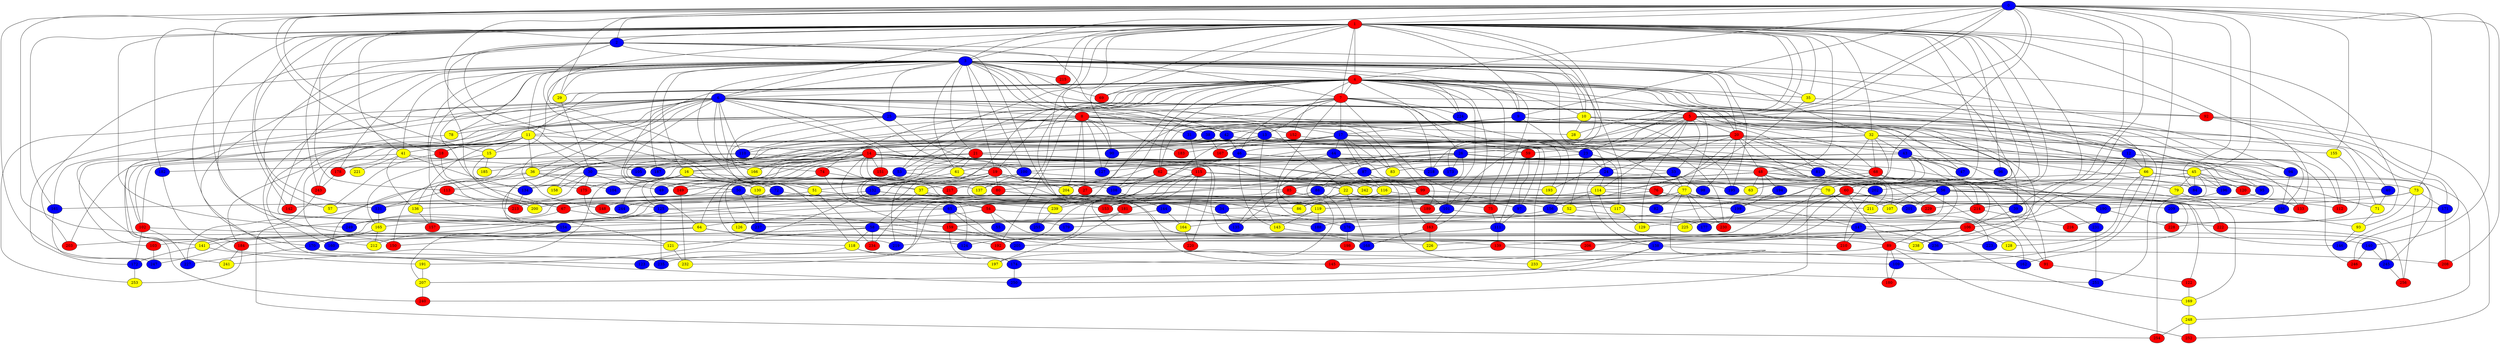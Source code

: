 graph {
0 [style = filled fillcolor = blue];
1 [style = filled fillcolor = red];
2 [style = filled fillcolor = blue];
3 [style = filled fillcolor = blue];
4 [style = filled fillcolor = red];
5 [style = filled fillcolor = red];
6 [style = filled fillcolor = blue];
7 [style = filled fillcolor = red];
8 [style = filled fillcolor = red];
9 [style = filled fillcolor = blue];
10 [style = filled fillcolor = yellow];
11 [style = filled fillcolor = yellow];
12 [style = filled fillcolor = blue];
13 [style = filled fillcolor = blue];
14 [style = filled fillcolor = red];
15 [style = filled fillcolor = yellow];
16 [style = filled fillcolor = yellow];
17 [style = filled fillcolor = blue];
18 [style = filled fillcolor = red];
19 [style = filled fillcolor = red];
20 [style = filled fillcolor = red];
21 [style = filled fillcolor = red];
22 [style = filled fillcolor = yellow];
23 [style = filled fillcolor = blue];
24 [style = filled fillcolor = blue];
25 [style = filled fillcolor = blue];
26 [style = filled fillcolor = blue];
27 [style = filled fillcolor = red];
28 [style = filled fillcolor = yellow];
29 [style = filled fillcolor = yellow];
30 [style = filled fillcolor = blue];
31 [style = filled fillcolor = blue];
32 [style = filled fillcolor = yellow];
33 [style = filled fillcolor = blue];
34 [style = filled fillcolor = blue];
35 [style = filled fillcolor = yellow];
36 [style = filled fillcolor = yellow];
37 [style = filled fillcolor = yellow];
38 [style = filled fillcolor = blue];
39 [style = filled fillcolor = blue];
40 [style = filled fillcolor = blue];
41 [style = filled fillcolor = yellow];
42 [style = filled fillcolor = blue];
43 [style = filled fillcolor = blue];
44 [style = filled fillcolor = blue];
45 [style = filled fillcolor = yellow];
46 [style = filled fillcolor = blue];
47 [style = filled fillcolor = blue];
48 [style = filled fillcolor = red];
49 [style = filled fillcolor = blue];
50 [style = filled fillcolor = blue];
51 [style = filled fillcolor = yellow];
52 [style = filled fillcolor = yellow];
53 [style = filled fillcolor = blue];
54 [style = filled fillcolor = red];
55 [style = filled fillcolor = blue];
56 [style = filled fillcolor = blue];
57 [style = filled fillcolor = yellow];
58 [style = filled fillcolor = blue];
59 [style = filled fillcolor = red];
60 [style = filled fillcolor = red];
61 [style = filled fillcolor = yellow];
62 [style = filled fillcolor = red];
63 [style = filled fillcolor = yellow];
64 [style = filled fillcolor = yellow];
65 [style = filled fillcolor = blue];
66 [style = filled fillcolor = yellow];
67 [style = filled fillcolor = red];
68 [style = filled fillcolor = red];
69 [style = filled fillcolor = red];
70 [style = filled fillcolor = yellow];
71 [style = filled fillcolor = yellow];
72 [style = filled fillcolor = blue];
73 [style = filled fillcolor = yellow];
74 [style = filled fillcolor = red];
75 [style = filled fillcolor = red];
76 [style = filled fillcolor = red];
77 [style = filled fillcolor = yellow];
78 [style = filled fillcolor = yellow];
79 [style = filled fillcolor = yellow];
80 [style = filled fillcolor = red];
81 [style = filled fillcolor = blue];
82 [style = filled fillcolor = blue];
83 [style = filled fillcolor = yellow];
84 [style = filled fillcolor = blue];
85 [style = filled fillcolor = red];
86 [style = filled fillcolor = yellow];
87 [style = filled fillcolor = blue];
88 [style = filled fillcolor = blue];
89 [style = filled fillcolor = red];
90 [style = filled fillcolor = blue];
91 [style = filled fillcolor = red];
92 [style = filled fillcolor = red];
93 [style = filled fillcolor = yellow];
94 [style = filled fillcolor = blue];
95 [style = filled fillcolor = blue];
96 [style = filled fillcolor = blue];
97 [style = filled fillcolor = blue];
98 [style = filled fillcolor = blue];
99 [style = filled fillcolor = red];
100 [style = filled fillcolor = blue];
101 [style = filled fillcolor = blue];
102 [style = filled fillcolor = red];
103 [style = filled fillcolor = red];
104 [style = filled fillcolor = blue];
105 [style = filled fillcolor = blue];
106 [style = filled fillcolor = red];
107 [style = filled fillcolor = yellow];
108 [style = filled fillcolor = blue];
109 [style = filled fillcolor = blue];
110 [style = filled fillcolor = blue];
111 [style = filled fillcolor = blue];
112 [style = filled fillcolor = red];
113 [style = filled fillcolor = red];
114 [style = filled fillcolor = yellow];
115 [style = filled fillcolor = red];
116 [style = filled fillcolor = yellow];
117 [style = filled fillcolor = yellow];
118 [style = filled fillcolor = yellow];
119 [style = filled fillcolor = yellow];
120 [style = filled fillcolor = red];
121 [style = filled fillcolor = yellow];
122 [style = filled fillcolor = red];
123 [style = filled fillcolor = blue];
124 [style = filled fillcolor = blue];
125 [style = filled fillcolor = blue];
126 [style = filled fillcolor = yellow];
127 [style = filled fillcolor = blue];
128 [style = filled fillcolor = yellow];
129 [style = filled fillcolor = yellow];
130 [style = filled fillcolor = yellow];
131 [style = filled fillcolor = blue];
132 [style = filled fillcolor = blue];
133 [style = filled fillcolor = red];
134 [style = filled fillcolor = blue];
135 [style = filled fillcolor = blue];
136 [style = filled fillcolor = yellow];
137 [style = filled fillcolor = yellow];
138 [style = filled fillcolor = blue];
139 [style = filled fillcolor = red];
140 [style = filled fillcolor = blue];
141 [style = filled fillcolor = yellow];
142 [style = filled fillcolor = red];
143 [style = filled fillcolor = yellow];
144 [style = filled fillcolor = blue];
145 [style = filled fillcolor = red];
146 [style = filled fillcolor = blue];
147 [style = filled fillcolor = blue];
148 [style = filled fillcolor = red];
149 [style = filled fillcolor = red];
150 [style = filled fillcolor = red];
151 [style = filled fillcolor = red];
152 [style = filled fillcolor = red];
153 [style = filled fillcolor = red];
154 [style = filled fillcolor = blue];
155 [style = filled fillcolor = yellow];
156 [style = filled fillcolor = blue];
157 [style = filled fillcolor = red];
158 [style = filled fillcolor = yellow];
159 [style = filled fillcolor = red];
160 [style = filled fillcolor = blue];
161 [style = filled fillcolor = blue];
162 [style = filled fillcolor = blue];
163 [style = filled fillcolor = red];
164 [style = filled fillcolor = yellow];
165 [style = filled fillcolor = yellow];
166 [style = filled fillcolor = yellow];
167 [style = filled fillcolor = red];
168 [style = filled fillcolor = blue];
169 [style = filled fillcolor = yellow];
170 [style = filled fillcolor = blue];
171 [style = filled fillcolor = blue];
172 [style = filled fillcolor = blue];
173 [style = filled fillcolor = blue];
174 [style = filled fillcolor = blue];
175 [style = filled fillcolor = red];
176 [style = filled fillcolor = blue];
177 [style = filled fillcolor = blue];
178 [style = filled fillcolor = red];
179 [style = filled fillcolor = blue];
180 [style = filled fillcolor = red];
181 [style = filled fillcolor = red];
182 [style = filled fillcolor = blue];
183 [style = filled fillcolor = red];
184 [style = filled fillcolor = red];
185 [style = filled fillcolor = yellow];
186 [style = filled fillcolor = blue];
187 [style = filled fillcolor = blue];
188 [style = filled fillcolor = blue];
189 [style = filled fillcolor = red];
190 [style = filled fillcolor = blue];
191 [style = filled fillcolor = yellow];
192 [style = filled fillcolor = red];
193 [style = filled fillcolor = yellow];
194 [style = filled fillcolor = blue];
195 [style = filled fillcolor = blue];
196 [style = filled fillcolor = blue];
197 [style = filled fillcolor = yellow];
198 [style = filled fillcolor = red];
199 [style = filled fillcolor = blue];
200 [style = filled fillcolor = yellow];
201 [style = filled fillcolor = blue];
202 [style = filled fillcolor = blue];
203 [style = filled fillcolor = red];
204 [style = filled fillcolor = yellow];
205 [style = filled fillcolor = blue];
206 [style = filled fillcolor = red];
207 [style = filled fillcolor = yellow];
208 [style = filled fillcolor = red];
209 [style = filled fillcolor = blue];
210 [style = filled fillcolor = red];
211 [style = filled fillcolor = yellow];
212 [style = filled fillcolor = yellow];
213 [style = filled fillcolor = red];
214 [style = filled fillcolor = red];
215 [style = filled fillcolor = red];
216 [style = filled fillcolor = red];
217 [style = filled fillcolor = red];
218 [style = filled fillcolor = blue];
219 [style = filled fillcolor = blue];
220 [style = filled fillcolor = red];
221 [style = filled fillcolor = yellow];
222 [style = filled fillcolor = red];
223 [style = filled fillcolor = blue];
224 [style = filled fillcolor = blue];
225 [style = filled fillcolor = yellow];
226 [style = filled fillcolor = yellow];
227 [style = filled fillcolor = blue];
228 [style = filled fillcolor = red];
229 [style = filled fillcolor = red];
230 [style = filled fillcolor = red];
231 [style = filled fillcolor = blue];
232 [style = filled fillcolor = yellow];
233 [style = filled fillcolor = yellow];
234 [style = filled fillcolor = red];
235 [style = filled fillcolor = blue];
236 [style = filled fillcolor = blue];
237 [style = filled fillcolor = blue];
238 [style = filled fillcolor = yellow];
239 [style = filled fillcolor = yellow];
240 [style = filled fillcolor = red];
241 [style = filled fillcolor = yellow];
242 [style = filled fillcolor = yellow];
243 [style = filled fillcolor = red];
244 [style = filled fillcolor = blue];
245 [style = filled fillcolor = blue];
246 [style = filled fillcolor = red];
247 [style = filled fillcolor = blue];
248 [style = filled fillcolor = yellow];
249 [style = filled fillcolor = blue];
250 [style = filled fillcolor = blue];
251 [style = filled fillcolor = blue];
252 [style = filled fillcolor = red];
253 [style = filled fillcolor = yellow];
254 [style = filled fillcolor = red];
255 [style = filled fillcolor = blue];
256 [style = filled fillcolor = red];
0 -- 199;
0 -- 4;
0 -- 3;
0 -- 2;
0 -- 1;
0 -- 5;
0 -- 9;
0 -- 15;
0 -- 18;
0 -- 28;
0 -- 29;
0 -- 39;
0 -- 45;
0 -- 73;
0 -- 84;
0 -- 105;
0 -- 118;
0 -- 140;
0 -- 150;
0 -- 155;
0 -- 177;
0 -- 208;
0 -- 218;
0 -- 241;
0 -- 251;
1 -- 2;
1 -- 3;
1 -- 4;
1 -- 5;
1 -- 6;
1 -- 7;
1 -- 8;
1 -- 9;
1 -- 10;
1 -- 23;
1 -- 32;
1 -- 35;
1 -- 40;
1 -- 41;
1 -- 48;
1 -- 52;
1 -- 53;
1 -- 56;
1 -- 63;
1 -- 69;
1 -- 90;
1 -- 96;
1 -- 101;
1 -- 107;
1 -- 113;
1 -- 131;
1 -- 133;
1 -- 142;
1 -- 145;
1 -- 153;
1 -- 161;
1 -- 166;
1 -- 170;
1 -- 173;
1 -- 182;
1 -- 202;
1 -- 215;
1 -- 228;
1 -- 243;
1 -- 249;
2 -- 3;
2 -- 7;
2 -- 34;
2 -- 42;
2 -- 57;
2 -- 65;
2 -- 67;
2 -- 72;
2 -- 92;
2 -- 154;
3 -- 4;
3 -- 6;
3 -- 10;
3 -- 11;
3 -- 12;
3 -- 15;
3 -- 16;
3 -- 17;
3 -- 19;
3 -- 20;
3 -- 21;
3 -- 22;
3 -- 24;
3 -- 25;
3 -- 29;
3 -- 31;
3 -- 32;
3 -- 35;
3 -- 38;
3 -- 41;
3 -- 51;
3 -- 58;
3 -- 61;
3 -- 69;
3 -- 75;
3 -- 78;
3 -- 94;
3 -- 100;
3 -- 117;
3 -- 125;
3 -- 178;
3 -- 187;
3 -- 195;
3 -- 200;
3 -- 203;
3 -- 213;
3 -- 215;
3 -- 224;
3 -- 250;
4 -- 5;
4 -- 6;
4 -- 7;
4 -- 9;
4 -- 10;
4 -- 11;
4 -- 12;
4 -- 19;
4 -- 20;
4 -- 26;
4 -- 29;
4 -- 35;
4 -- 47;
4 -- 53;
4 -- 62;
4 -- 66;
4 -- 69;
4 -- 74;
4 -- 75;
4 -- 77;
4 -- 92;
4 -- 101;
4 -- 108;
4 -- 112;
4 -- 132;
4 -- 137;
4 -- 149;
4 -- 152;
4 -- 163;
4 -- 192;
4 -- 224;
4 -- 235;
4 -- 239;
5 -- 12;
5 -- 20;
5 -- 26;
5 -- 31;
5 -- 32;
5 -- 33;
5 -- 38;
5 -- 46;
5 -- 94;
5 -- 95;
5 -- 114;
5 -- 124;
5 -- 129;
5 -- 146;
5 -- 167;
5 -- 186;
5 -- 193;
6 -- 8;
6 -- 11;
6 -- 18;
6 -- 25;
6 -- 27;
6 -- 36;
6 -- 37;
6 -- 50;
6 -- 59;
6 -- 60;
6 -- 66;
6 -- 68;
6 -- 74;
6 -- 78;
6 -- 99;
6 -- 100;
6 -- 110;
6 -- 121;
6 -- 141;
6 -- 142;
6 -- 148;
6 -- 151;
6 -- 161;
6 -- 172;
6 -- 236;
6 -- 253;
7 -- 8;
7 -- 13;
7 -- 17;
7 -- 23;
7 -- 25;
7 -- 37;
7 -- 46;
7 -- 82;
7 -- 162;
7 -- 193;
7 -- 218;
7 -- 224;
7 -- 225;
8 -- 13;
8 -- 27;
8 -- 28;
8 -- 39;
8 -- 83;
8 -- 90;
8 -- 110;
8 -- 127;
8 -- 130;
8 -- 158;
8 -- 166;
8 -- 183;
8 -- 204;
9 -- 17;
9 -- 31;
9 -- 95;
9 -- 154;
9 -- 156;
10 -- 16;
10 -- 28;
10 -- 42;
10 -- 62;
10 -- 71;
10 -- 81;
10 -- 195;
11 -- 14;
11 -- 15;
11 -- 18;
11 -- 30;
11 -- 36;
11 -- 102;
11 -- 136;
11 -- 203;
11 -- 212;
12 -- 66;
12 -- 106;
12 -- 133;
12 -- 147;
13 -- 14;
13 -- 23;
13 -- 77;
13 -- 84;
13 -- 97;
13 -- 110;
13 -- 124;
13 -- 143;
13 -- 149;
13 -- 167;
13 -- 184;
13 -- 209;
13 -- 246;
14 -- 16;
14 -- 19;
14 -- 22;
14 -- 30;
14 -- 33;
14 -- 36;
14 -- 45;
14 -- 49;
14 -- 64;
14 -- 65;
14 -- 80;
14 -- 99;
14 -- 102;
14 -- 105;
14 -- 108;
14 -- 125;
14 -- 151;
14 -- 166;
14 -- 187;
14 -- 196;
14 -- 220;
14 -- 242;
15 -- 165;
15 -- 175;
15 -- 185;
16 -- 72;
16 -- 130;
16 -- 134;
16 -- 175;
16 -- 217;
16 -- 241;
16 -- 244;
17 -- 21;
17 -- 44;
17 -- 81;
17 -- 83;
17 -- 87;
17 -- 157;
17 -- 183;
17 -- 189;
17 -- 233;
17 -- 243;
18 -- 57;
18 -- 67;
19 -- 22;
19 -- 40;
19 -- 49;
19 -- 50;
19 -- 54;
19 -- 63;
19 -- 70;
19 -- 76;
19 -- 80;
19 -- 86;
19 -- 132;
19 -- 170;
19 -- 204;
19 -- 219;
20 -- 21;
20 -- 24;
20 -- 43;
20 -- 48;
20 -- 59;
20 -- 98;
20 -- 106;
20 -- 107;
20 -- 178;
20 -- 185;
20 -- 189;
20 -- 196;
20 -- 197;
20 -- 211;
21 -- 61;
21 -- 64;
21 -- 81;
21 -- 113;
21 -- 132;
21 -- 218;
22 -- 34;
22 -- 39;
22 -- 86;
22 -- 156;
22 -- 168;
22 -- 199;
23 -- 24;
23 -- 52;
23 -- 87;
23 -- 117;
24 -- 27;
24 -- 85;
24 -- 114;
24 -- 138;
24 -- 202;
25 -- 42;
25 -- 47;
25 -- 51;
25 -- 78;
25 -- 103;
25 -- 116;
25 -- 118;
25 -- 123;
25 -- 152;
25 -- 231;
25 -- 240;
26 -- 56;
26 -- 87;
26 -- 88;
26 -- 89;
26 -- 91;
26 -- 94;
26 -- 104;
26 -- 130;
26 -- 135;
26 -- 173;
26 -- 239;
26 -- 242;
26 -- 245;
26 -- 248;
27 -- 255;
29 -- 30;
30 -- 37;
30 -- 49;
30 -- 85;
30 -- 131;
30 -- 158;
30 -- 175;
30 -- 227;
31 -- 115;
32 -- 41;
32 -- 43;
32 -- 45;
32 -- 68;
32 -- 76;
32 -- 90;
32 -- 112;
32 -- 155;
32 -- 217;
32 -- 240;
33 -- 77;
33 -- 88;
33 -- 98;
34 -- 135;
35 -- 92;
35 -- 114;
36 -- 104;
36 -- 113;
36 -- 145;
36 -- 160;
37 -- 58;
37 -- 190;
37 -- 239;
38 -- 59;
38 -- 134;
38 -- 167;
39 -- 106;
40 -- 71;
41 -- 102;
41 -- 115;
41 -- 134;
41 -- 136;
41 -- 221;
42 -- 46;
42 -- 68;
42 -- 105;
43 -- 47;
43 -- 60;
43 -- 61;
43 -- 62;
43 -- 70;
43 -- 83;
43 -- 96;
43 -- 190;
43 -- 238;
44 -- 71;
44 -- 100;
44 -- 119;
44 -- 233;
45 -- 51;
45 -- 79;
45 -- 84;
45 -- 95;
45 -- 120;
45 -- 196;
45 -- 229;
46 -- 48;
46 -- 53;
46 -- 127;
46 -- 143;
46 -- 182;
46 -- 214;
48 -- 63;
48 -- 85;
48 -- 88;
48 -- 122;
48 -- 162;
48 -- 188;
48 -- 194;
48 -- 213;
48 -- 222;
48 -- 229;
48 -- 232;
50 -- 52;
50 -- 57;
50 -- 237;
51 -- 54;
51 -- 67;
51 -- 234;
52 -- 58;
52 -- 176;
52 -- 177;
53 -- 141;
53 -- 176;
54 -- 55;
54 -- 64;
54 -- 139;
54 -- 169;
56 -- 65;
56 -- 86;
56 -- 93;
56 -- 164;
56 -- 171;
56 -- 201;
56 -- 211;
56 -- 223;
58 -- 103;
58 -- 118;
58 -- 121;
58 -- 124;
58 -- 140;
58 -- 203;
58 -- 223;
58 -- 234;
59 -- 97;
59 -- 111;
60 -- 89;
60 -- 129;
60 -- 201;
60 -- 206;
60 -- 226;
60 -- 229;
61 -- 219;
61 -- 242;
62 -- 108;
62 -- 195;
62 -- 204;
62 -- 249;
64 -- 89;
64 -- 141;
64 -- 150;
64 -- 160;
64 -- 192;
64 -- 238;
65 -- 109;
65 -- 126;
65 -- 159;
65 -- 205;
66 -- 70;
66 -- 73;
66 -- 109;
66 -- 120;
66 -- 128;
67 -- 147;
67 -- 249;
68 -- 79;
68 -- 80;
68 -- 91;
68 -- 119;
70 -- 205;
70 -- 223;
71 -- 93;
72 -- 75;
72 -- 136;
73 -- 93;
73 -- 125;
73 -- 171;
73 -- 214;
73 -- 256;
74 -- 126;
74 -- 137;
74 -- 159;
75 -- 111;
76 -- 107;
76 -- 119;
77 -- 82;
77 -- 142;
77 -- 147;
77 -- 177;
77 -- 200;
77 -- 209;
77 -- 230;
77 -- 250;
78 -- 160;
79 -- 169;
80 -- 161;
80 -- 211;
81 -- 214;
85 -- 97;
85 -- 135;
85 -- 148;
87 -- 99;
87 -- 116;
87 -- 163;
87 -- 212;
88 -- 176;
88 -- 181;
88 -- 234;
89 -- 91;
89 -- 109;
89 -- 174;
89 -- 180;
89 -- 252;
90 -- 127;
91 -- 122;
92 -- 171;
92 -- 246;
92 -- 252;
93 -- 146;
94 -- 186;
95 -- 190;
97 -- 111;
99 -- 101;
99 -- 112;
99 -- 181;
100 -- 137;
100 -- 146;
100 -- 149;
101 -- 154;
101 -- 163;
101 -- 245;
102 -- 121;
102 -- 172;
102 -- 227;
103 -- 247;
106 -- 128;
106 -- 138;
106 -- 139;
106 -- 184;
106 -- 238;
108 -- 144;
109 -- 180;
110 -- 138;
110 -- 150;
110 -- 178;
111 -- 139;
111 -- 219;
113 -- 131;
113 -- 200;
114 -- 123;
114 -- 156;
114 -- 186;
114 -- 236;
114 -- 247;
115 -- 116;
115 -- 153;
115 -- 164;
115 -- 168;
115 -- 192;
115 -- 193;
116 -- 117;
116 -- 153;
117 -- 129;
118 -- 123;
118 -- 145;
118 -- 174;
119 -- 143;
119 -- 179;
119 -- 188;
120 -- 133;
121 -- 232;
122 -- 169;
125 -- 157;
125 -- 226;
125 -- 235;
130 -- 237;
131 -- 165;
132 -- 189;
132 -- 191;
132 -- 210;
132 -- 244;
134 -- 213;
136 -- 157;
138 -- 162;
138 -- 207;
138 -- 233;
139 -- 208;
139 -- 235;
140 -- 245;
140 -- 246;
141 -- 172;
141 -- 191;
143 -- 206;
144 -- 159;
144 -- 164;
145 -- 251;
147 -- 210;
147 -- 236;
149 -- 232;
151 -- 188;
152 -- 181;
152 -- 230;
154 -- 207;
155 -- 216;
156 -- 165;
156 -- 222;
159 -- 174;
159 -- 205;
161 -- 247;
163 -- 168;
163 -- 226;
164 -- 220;
165 -- 170;
165 -- 212;
169 -- 248;
170 -- 197;
170 -- 227;
171 -- 208;
172 -- 253;
174 -- 250;
175 -- 179;
176 -- 198;
178 -- 243;
181 -- 197;
181 -- 237;
182 -- 184;
184 -- 241;
184 -- 253;
190 -- 228;
190 -- 231;
191 -- 207;
194 -- 199;
196 -- 254;
199 -- 230;
202 -- 210;
207 -- 240;
209 -- 228;
214 -- 216;
214 -- 225;
222 -- 256;
231 -- 251;
239 -- 255;
243 -- 254;
245 -- 256;
248 -- 252;
248 -- 254;
}
